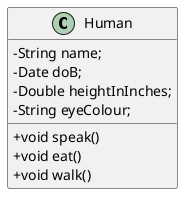 @startuml
'https://plantuml.com/class-diagram

skinparam classAttributeIconSize 0

class Human {
    -String name;
    -Date doB;
    -Double heightInInches;
    -String eyeColour;

    +void speak()
    +void eat()
    +void walk()
}



@enduml